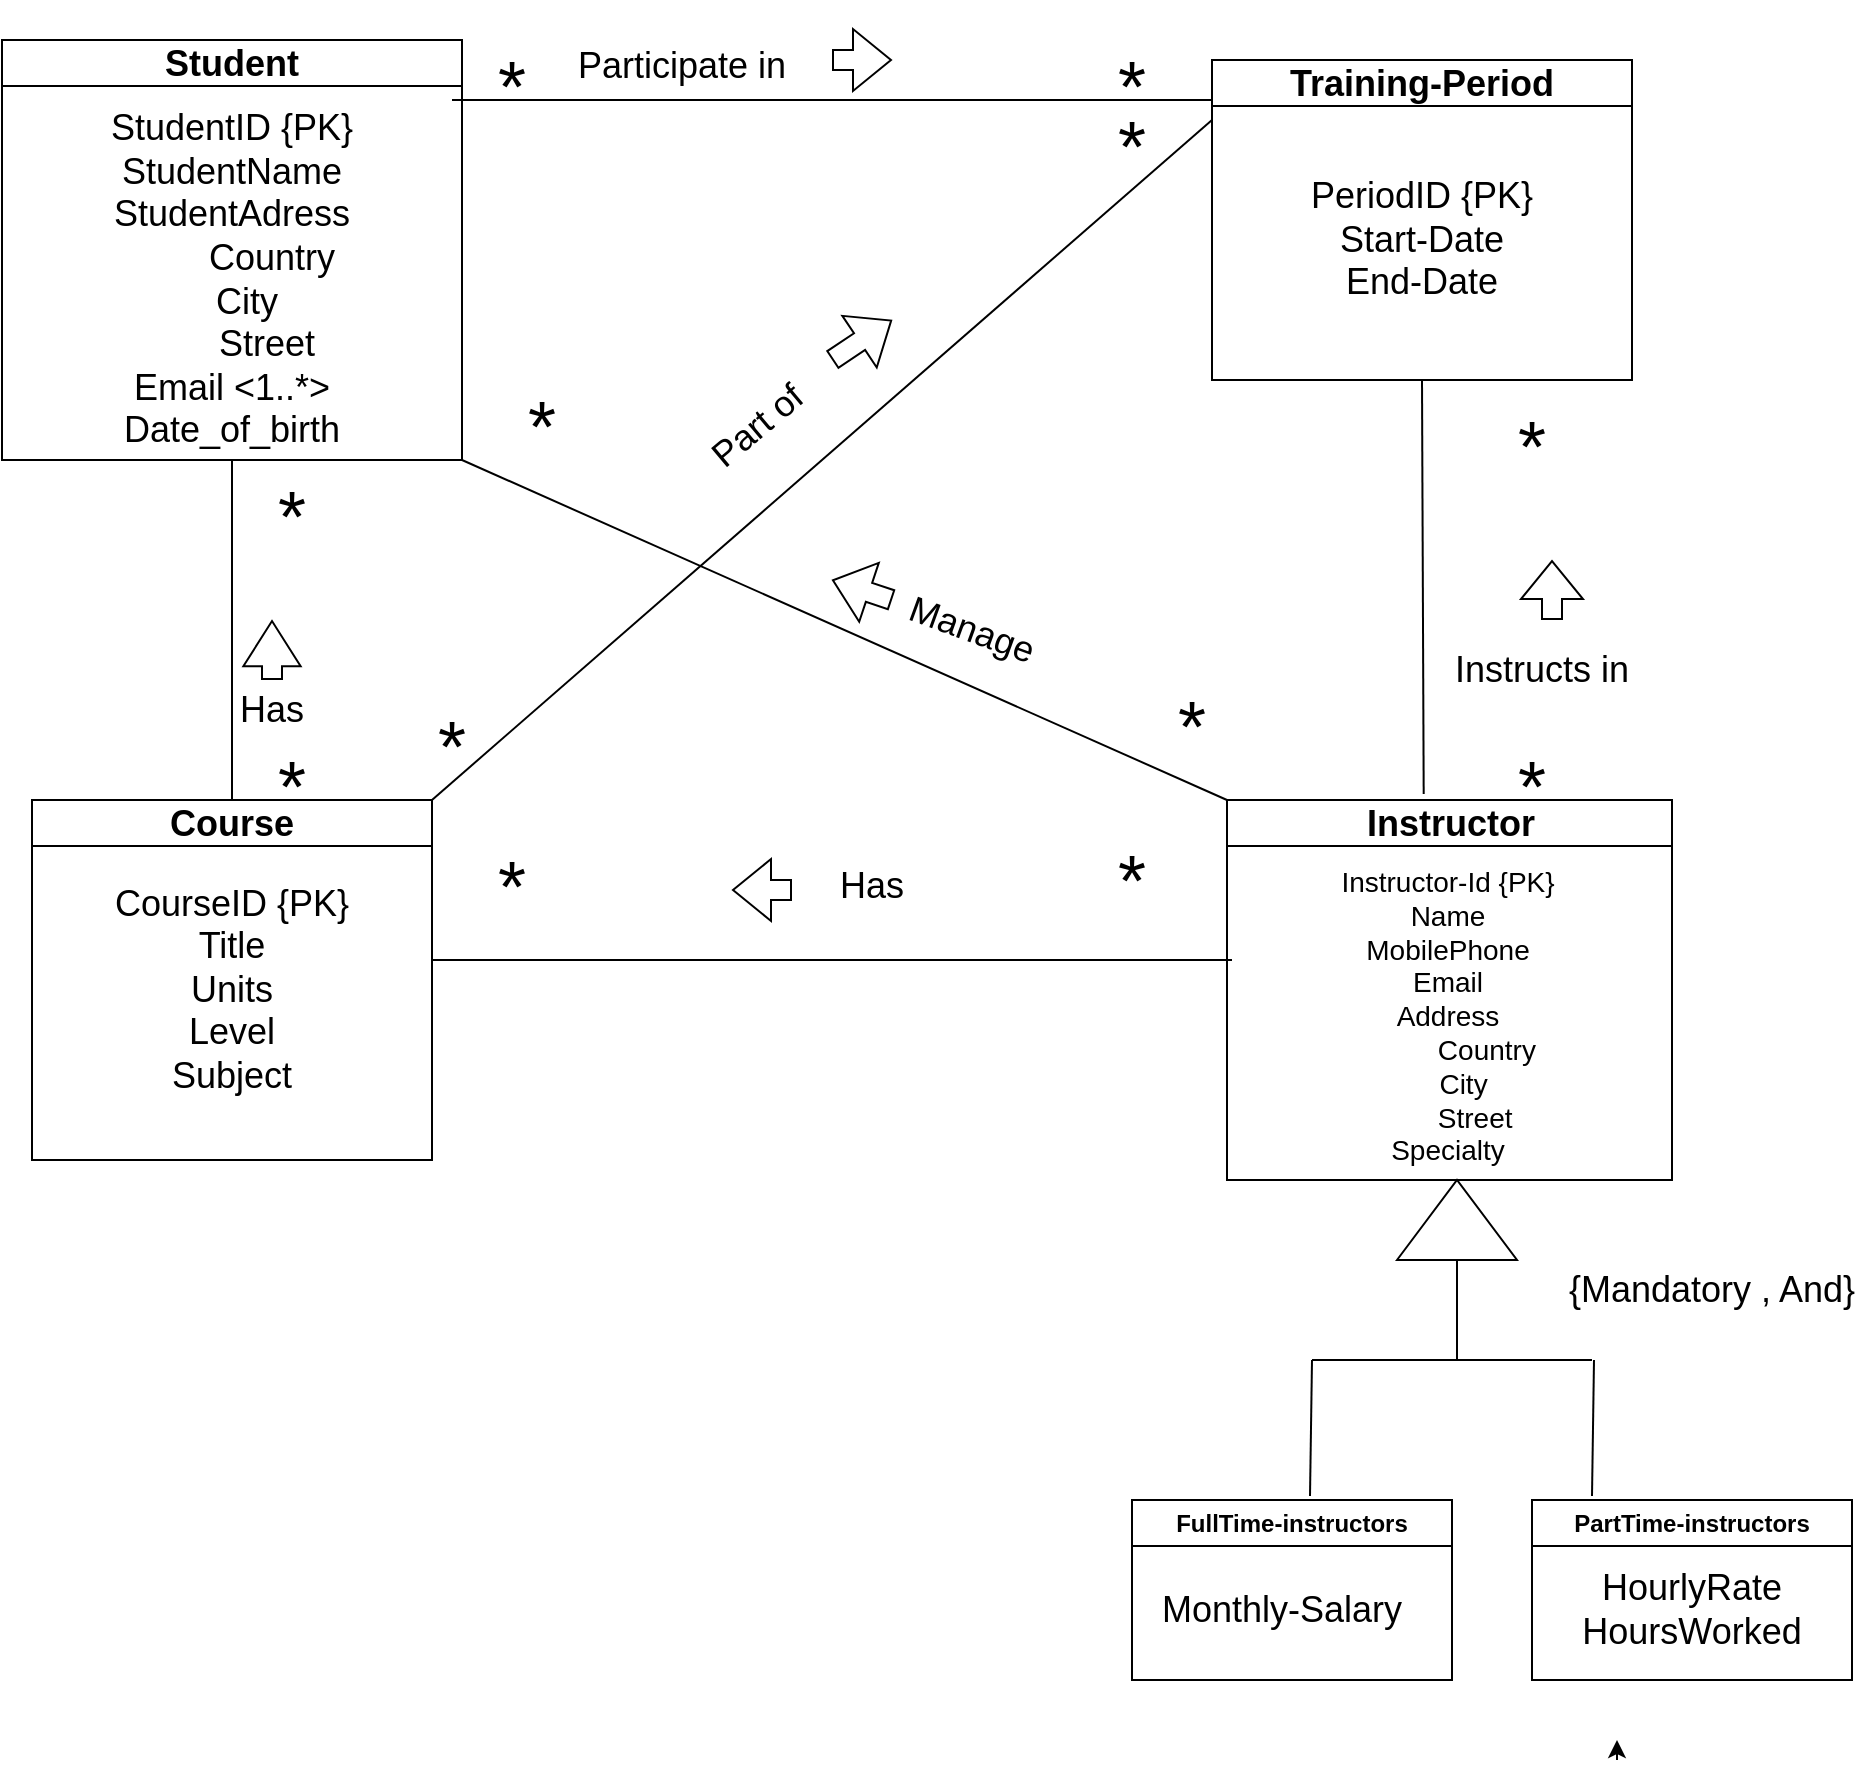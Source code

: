<mxfile version="22.1.7" type="github">
  <diagram name="Page-1" id="XBS1e0gE74p3TgdVKRU-">
    <mxGraphModel dx="2370" dy="1902" grid="1" gridSize="10" guides="1" tooltips="1" connect="1" arrows="1" fold="1" page="1" pageScale="1" pageWidth="850" pageHeight="1100" math="0" shadow="0">
      <root>
        <mxCell id="0" />
        <mxCell id="1" parent="0" />
        <mxCell id="N7wMIVFWoXXr4h1JqkPB-3" value="&lt;font style=&quot;font-size: 18px;&quot;&gt;Course&lt;/font&gt;" style="swimlane;whiteSpace=wrap;html=1;startSize=23;" vertex="1" parent="1">
          <mxGeometry x="-300" y="-600" width="200" height="180" as="geometry" />
        </mxCell>
        <mxCell id="N7wMIVFWoXXr4h1JqkPB-4" value="&lt;font style=&quot;font-size: 18px;&quot;&gt;CourseID {PK}&lt;br&gt;Title&lt;br&gt;Units&lt;br&gt;Level&lt;br&gt;Subject&lt;/font&gt;" style="text;html=1;strokeColor=none;fillColor=none;align=center;verticalAlign=middle;whiteSpace=wrap;rounded=0;" vertex="1" parent="N7wMIVFWoXXr4h1JqkPB-3">
          <mxGeometry x="10" y="40" width="180" height="110" as="geometry" />
        </mxCell>
        <mxCell id="N7wMIVFWoXXr4h1JqkPB-5" value="&lt;font style=&quot;font-size: 18px;&quot;&gt;Student&lt;/font&gt;" style="swimlane;whiteSpace=wrap;html=1;" vertex="1" parent="1">
          <mxGeometry x="-315" y="-980" width="230" height="210" as="geometry" />
        </mxCell>
        <mxCell id="N7wMIVFWoXXr4h1JqkPB-6" value="&lt;font style=&quot;font-size: 18px;&quot;&gt;StudentID {PK}&lt;br&gt;StudentName&lt;br&gt;StudentAdress&lt;br&gt;&amp;nbsp; &amp;nbsp; &amp;nbsp; &amp;nbsp; Country&lt;br&gt;&amp;nbsp; &amp;nbsp;City&lt;br&gt;&amp;nbsp; &amp;nbsp; &amp;nbsp; &amp;nbsp;Street&lt;br&gt;Email &amp;lt;1..*&amp;gt;&lt;br&gt;Date_of_birth&lt;/font&gt;" style="text;html=1;strokeColor=none;fillColor=none;align=center;verticalAlign=middle;whiteSpace=wrap;rounded=0;" vertex="1" parent="N7wMIVFWoXXr4h1JqkPB-5">
          <mxGeometry y="30" width="230" height="180" as="geometry" />
        </mxCell>
        <mxCell id="N7wMIVFWoXXr4h1JqkPB-7" value="&lt;font style=&quot;font-size: 18px;&quot;&gt;Training-Period&lt;/font&gt;" style="swimlane;whiteSpace=wrap;html=1;startSize=23;" vertex="1" parent="1">
          <mxGeometry x="290" y="-970" width="210" height="160" as="geometry" />
        </mxCell>
        <mxCell id="N7wMIVFWoXXr4h1JqkPB-8" value="&lt;font style=&quot;font-size: 18px;&quot;&gt;PeriodID {PK}&lt;br&gt;Start-Date&lt;br&gt;End-Date&lt;/font&gt;" style="text;html=1;strokeColor=none;fillColor=none;align=center;verticalAlign=middle;whiteSpace=wrap;rounded=0;" vertex="1" parent="N7wMIVFWoXXr4h1JqkPB-7">
          <mxGeometry y="20" width="210" height="140" as="geometry" />
        </mxCell>
        <mxCell id="N7wMIVFWoXXr4h1JqkPB-26" value="" style="triangle;whiteSpace=wrap;html=1;direction=north;" vertex="1" parent="1">
          <mxGeometry x="382.5" y="-410" width="60" height="40" as="geometry" />
        </mxCell>
        <mxCell id="N7wMIVFWoXXr4h1JqkPB-27" value="" style="endArrow=none;html=1;rounded=0;" edge="1" parent="1">
          <mxGeometry width="50" height="50" relative="1" as="geometry">
            <mxPoint x="412.5" y="-320" as="sourcePoint" />
            <mxPoint x="412.5" y="-370" as="targetPoint" />
            <Array as="points">
              <mxPoint x="412.5" y="-350" />
            </Array>
          </mxGeometry>
        </mxCell>
        <mxCell id="N7wMIVFWoXXr4h1JqkPB-33" style="edgeStyle=orthogonalEdgeStyle;rounded=0;orthogonalLoop=1;jettySize=auto;html=1;exitX=0;exitY=0.5;exitDx=0;exitDy=0;" edge="1" parent="1">
          <mxGeometry relative="1" as="geometry">
            <mxPoint x="492.5" y="-130" as="targetPoint" />
            <mxPoint x="492.5" y="-120" as="sourcePoint" />
          </mxGeometry>
        </mxCell>
        <mxCell id="N7wMIVFWoXXr4h1JqkPB-35" value="FullTime-instructors" style="swimlane;whiteSpace=wrap;html=1;startSize=23;" vertex="1" parent="1">
          <mxGeometry x="250" y="-250" width="160" height="90" as="geometry" />
        </mxCell>
        <mxCell id="N7wMIVFWoXXr4h1JqkPB-36" value="&lt;font style=&quot;font-size: 18px;&quot;&gt;Monthly-Salary&lt;/font&gt;" style="text;html=1;strokeColor=none;fillColor=none;align=center;verticalAlign=middle;whiteSpace=wrap;rounded=0;" vertex="1" parent="N7wMIVFWoXXr4h1JqkPB-35">
          <mxGeometry y="30" width="150" height="50" as="geometry" />
        </mxCell>
        <mxCell id="N7wMIVFWoXXr4h1JqkPB-38" value="PartTime-instructors" style="swimlane;whiteSpace=wrap;html=1;" vertex="1" parent="1">
          <mxGeometry x="450" y="-250" width="160" height="90" as="geometry" />
        </mxCell>
        <mxCell id="N7wMIVFWoXXr4h1JqkPB-39" value="&lt;font style=&quot;font-size: 18px;&quot;&gt;HourlyRate&lt;br&gt;HoursWorked&lt;/font&gt;" style="text;html=1;strokeColor=none;fillColor=none;align=center;verticalAlign=middle;whiteSpace=wrap;rounded=0;" vertex="1" parent="N7wMIVFWoXXr4h1JqkPB-38">
          <mxGeometry y="30" width="160" height="50" as="geometry" />
        </mxCell>
        <mxCell id="N7wMIVFWoXXr4h1JqkPB-40" value="&lt;font style=&quot;font-size: 18px;&quot;&gt;{Mandatory , And}&lt;/font&gt;" style="text;html=1;strokeColor=none;fillColor=none;align=center;verticalAlign=middle;whiteSpace=wrap;rounded=0;" vertex="1" parent="1">
          <mxGeometry x="460" y="-370" width="160" height="30" as="geometry" />
        </mxCell>
        <mxCell id="N7wMIVFWoXXr4h1JqkPB-41" value="&lt;font style=&quot;font-size: 18px;&quot;&gt;Instructor&lt;/font&gt;" style="swimlane;whiteSpace=wrap;html=1;startSize=23;" vertex="1" parent="1">
          <mxGeometry x="297.5" y="-600" width="222.5" height="190" as="geometry" />
        </mxCell>
        <mxCell id="N7wMIVFWoXXr4h1JqkPB-42" value="&lt;font style=&quot;font-size: 14px;&quot;&gt;Instructor-Id {PK}&lt;br&gt;Name&lt;br&gt;MobilePhone&lt;br&gt;Email&lt;br&gt;Address&lt;br&gt;&amp;nbsp; &amp;nbsp; &amp;nbsp; &amp;nbsp; &amp;nbsp; Country&lt;br&gt;&amp;nbsp; &amp;nbsp; City&lt;br&gt;&amp;nbsp; &amp;nbsp; &amp;nbsp; &amp;nbsp;Street&lt;br&gt;Specialty&lt;/font&gt;" style="text;html=1;strokeColor=none;fillColor=none;align=center;verticalAlign=middle;whiteSpace=wrap;rounded=0;" vertex="1" parent="N7wMIVFWoXXr4h1JqkPB-41">
          <mxGeometry x="10" y="25" width="200" height="165" as="geometry" />
        </mxCell>
        <mxCell id="N7wMIVFWoXXr4h1JqkPB-45" value="" style="endArrow=none;html=1;rounded=0;" edge="1" parent="1">
          <mxGeometry width="50" height="50" relative="1" as="geometry">
            <mxPoint x="-100" y="-520" as="sourcePoint" />
            <mxPoint x="300" y="-520" as="targetPoint" />
          </mxGeometry>
        </mxCell>
        <mxCell id="N7wMIVFWoXXr4h1JqkPB-46" value="&lt;font style=&quot;font-size: 36px;&quot;&gt;*&lt;/font&gt;" style="text;html=1;strokeColor=none;fillColor=none;align=center;verticalAlign=middle;whiteSpace=wrap;rounded=0;" vertex="1" parent="1">
          <mxGeometry x="-100" y="-580" width="80" height="45" as="geometry" />
        </mxCell>
        <mxCell id="N7wMIVFWoXXr4h1JqkPB-47" value="&lt;font style=&quot;font-size: 36px;&quot;&gt;*&lt;/font&gt;" style="text;html=1;strokeColor=none;fillColor=none;align=center;verticalAlign=middle;whiteSpace=wrap;rounded=0;" vertex="1" parent="1">
          <mxGeometry x="210" y="-580" width="80" height="40" as="geometry" />
        </mxCell>
        <mxCell id="N7wMIVFWoXXr4h1JqkPB-49" value="&lt;font style=&quot;font-size: 18px;&quot;&gt;Has&lt;/font&gt;" style="text;html=1;strokeColor=none;fillColor=none;align=center;verticalAlign=middle;whiteSpace=wrap;rounded=0;" vertex="1" parent="1">
          <mxGeometry x="90" y="-572.5" width="60" height="30" as="geometry" />
        </mxCell>
        <mxCell id="N7wMIVFWoXXr4h1JqkPB-52" value="" style="endArrow=none;html=1;rounded=0;entryX=1;entryY=1;entryDx=0;entryDy=0;exitX=0;exitY=0;exitDx=0;exitDy=0;" edge="1" parent="1" source="N7wMIVFWoXXr4h1JqkPB-41" target="N7wMIVFWoXXr4h1JqkPB-6">
          <mxGeometry width="50" height="50" relative="1" as="geometry">
            <mxPoint x="320" y="-690" as="sourcePoint" />
            <mxPoint x="370" y="-740" as="targetPoint" />
          </mxGeometry>
        </mxCell>
        <mxCell id="N7wMIVFWoXXr4h1JqkPB-53" value="&lt;font style=&quot;font-size: 36px;&quot;&gt;*&lt;/font&gt;" style="text;html=1;strokeColor=none;fillColor=none;align=center;verticalAlign=middle;whiteSpace=wrap;rounded=0;" vertex="1" parent="1">
          <mxGeometry x="-85" y="-810" width="80" height="45" as="geometry" />
        </mxCell>
        <mxCell id="N7wMIVFWoXXr4h1JqkPB-54" value="&lt;font style=&quot;font-size: 36px;&quot;&gt;*&lt;/font&gt;" style="text;html=1;strokeColor=none;fillColor=none;align=center;verticalAlign=middle;whiteSpace=wrap;rounded=0;" vertex="1" parent="1">
          <mxGeometry x="240" y="-660" width="80" height="45" as="geometry" />
        </mxCell>
        <mxCell id="N7wMIVFWoXXr4h1JqkPB-55" value="&lt;font style=&quot;font-size: 18px;&quot;&gt;Manage&lt;/font&gt;" style="text;html=1;strokeColor=none;fillColor=none;align=center;verticalAlign=middle;whiteSpace=wrap;rounded=0;rotation=20;" vertex="1" parent="1">
          <mxGeometry x="140" y="-700" width="60" height="30" as="geometry" />
        </mxCell>
        <mxCell id="N7wMIVFWoXXr4h1JqkPB-67" value="" style="shape=flexArrow;endArrow=classic;html=1;rounded=0;" edge="1" parent="1">
          <mxGeometry width="50" height="50" relative="1" as="geometry">
            <mxPoint x="80" y="-555" as="sourcePoint" />
            <mxPoint x="50" y="-555" as="targetPoint" />
          </mxGeometry>
        </mxCell>
        <mxCell id="N7wMIVFWoXXr4h1JqkPB-71" value="" style="shape=flexArrow;endArrow=classic;html=1;rounded=0;" edge="1" parent="1">
          <mxGeometry width="50" height="50" relative="1" as="geometry">
            <mxPoint x="130" y="-700" as="sourcePoint" />
            <mxPoint x="100" y="-710" as="targetPoint" />
          </mxGeometry>
        </mxCell>
        <mxCell id="N7wMIVFWoXXr4h1JqkPB-72" value="" style="endArrow=none;html=1;rounded=0;entryX=0.5;entryY=1;entryDx=0;entryDy=0;exitX=0.5;exitY=0;exitDx=0;exitDy=0;" edge="1" parent="1" source="N7wMIVFWoXXr4h1JqkPB-3" target="N7wMIVFWoXXr4h1JqkPB-6">
          <mxGeometry width="50" height="50" relative="1" as="geometry">
            <mxPoint x="-250" y="-630" as="sourcePoint" />
            <mxPoint x="-200" y="-680" as="targetPoint" />
          </mxGeometry>
        </mxCell>
        <mxCell id="N7wMIVFWoXXr4h1JqkPB-73" value="&lt;font style=&quot;font-size: 36px;&quot;&gt;*&lt;/font&gt;" style="text;html=1;strokeColor=none;fillColor=none;align=center;verticalAlign=middle;whiteSpace=wrap;rounded=0;" vertex="1" parent="1">
          <mxGeometry x="-210" y="-765" width="80" height="45" as="geometry" />
        </mxCell>
        <mxCell id="N7wMIVFWoXXr4h1JqkPB-74" value="&lt;font style=&quot;font-size: 36px;&quot;&gt;*&lt;/font&gt;" style="text;html=1;strokeColor=none;fillColor=none;align=center;verticalAlign=middle;whiteSpace=wrap;rounded=0;" vertex="1" parent="1">
          <mxGeometry x="-210" y="-630" width="80" height="45" as="geometry" />
        </mxCell>
        <mxCell id="N7wMIVFWoXXr4h1JqkPB-75" value="&lt;font style=&quot;font-size: 18px;&quot;&gt;Has&lt;/font&gt;" style="text;html=1;strokeColor=none;fillColor=none;align=center;verticalAlign=middle;whiteSpace=wrap;rounded=0;" vertex="1" parent="1">
          <mxGeometry x="-210" y="-660" width="60" height="30" as="geometry" />
        </mxCell>
        <mxCell id="N7wMIVFWoXXr4h1JqkPB-76" value="" style="shape=flexArrow;endArrow=classic;html=1;rounded=0;endWidth=17.647;endSize=7.224;" edge="1" parent="1">
          <mxGeometry width="50" height="50" relative="1" as="geometry">
            <mxPoint x="-180" y="-660" as="sourcePoint" />
            <mxPoint x="-180" y="-690" as="targetPoint" />
          </mxGeometry>
        </mxCell>
        <mxCell id="N7wMIVFWoXXr4h1JqkPB-80" value="" style="endArrow=none;html=1;rounded=0;entryX=0.5;entryY=1;entryDx=0;entryDy=0;exitX=0.442;exitY=-0.016;exitDx=0;exitDy=0;exitPerimeter=0;" edge="1" parent="1" source="N7wMIVFWoXXr4h1JqkPB-41" target="N7wMIVFWoXXr4h1JqkPB-8">
          <mxGeometry width="50" height="50" relative="1" as="geometry">
            <mxPoint x="395" y="-610" as="sourcePoint" />
            <mxPoint x="430" y="-730" as="targetPoint" />
          </mxGeometry>
        </mxCell>
        <mxCell id="N7wMIVFWoXXr4h1JqkPB-81" value="&lt;font style=&quot;font-size: 36px;&quot;&gt;*&lt;/font&gt;" style="text;html=1;strokeColor=none;fillColor=none;align=center;verticalAlign=middle;whiteSpace=wrap;rounded=0;" vertex="1" parent="1">
          <mxGeometry x="410" y="-800" width="80" height="45" as="geometry" />
        </mxCell>
        <mxCell id="N7wMIVFWoXXr4h1JqkPB-82" value="&lt;font style=&quot;font-size: 36px;&quot;&gt;*&lt;/font&gt;" style="text;html=1;strokeColor=none;fillColor=none;align=center;verticalAlign=middle;whiteSpace=wrap;rounded=0;" vertex="1" parent="1">
          <mxGeometry x="410" y="-630" width="80" height="45" as="geometry" />
        </mxCell>
        <mxCell id="N7wMIVFWoXXr4h1JqkPB-83" value="&lt;font style=&quot;font-size: 18px;&quot;&gt;Instructs in&lt;/font&gt;" style="text;html=1;strokeColor=none;fillColor=none;align=center;verticalAlign=middle;whiteSpace=wrap;rounded=0;" vertex="1" parent="1">
          <mxGeometry x="410" y="-680" width="90" height="30" as="geometry" />
        </mxCell>
        <mxCell id="N7wMIVFWoXXr4h1JqkPB-85" value="" style="shape=flexArrow;endArrow=classic;html=1;rounded=0;" edge="1" parent="1">
          <mxGeometry width="50" height="50" relative="1" as="geometry">
            <mxPoint x="460" y="-690" as="sourcePoint" />
            <mxPoint x="460" y="-720" as="targetPoint" />
          </mxGeometry>
        </mxCell>
        <mxCell id="N7wMIVFWoXXr4h1JqkPB-86" value="" style="endArrow=none;html=1;rounded=0;exitX=1;exitY=0;exitDx=0;exitDy=0;" edge="1" parent="1" source="N7wMIVFWoXXr4h1JqkPB-3">
          <mxGeometry width="50" height="50" relative="1" as="geometry">
            <mxPoint x="240" y="-890" as="sourcePoint" />
            <mxPoint x="290" y="-940" as="targetPoint" />
          </mxGeometry>
        </mxCell>
        <mxCell id="N7wMIVFWoXXr4h1JqkPB-87" value="&lt;font style=&quot;font-size: 36px;&quot;&gt;*&lt;/font&gt;" style="text;html=1;strokeColor=none;fillColor=none;align=center;verticalAlign=middle;whiteSpace=wrap;rounded=0;" vertex="1" parent="1">
          <mxGeometry x="210" y="-950" width="80" height="45" as="geometry" />
        </mxCell>
        <mxCell id="N7wMIVFWoXXr4h1JqkPB-88" value="&lt;font style=&quot;font-size: 36px;&quot;&gt;*&lt;/font&gt;" style="text;html=1;strokeColor=none;fillColor=none;align=center;verticalAlign=middle;whiteSpace=wrap;rounded=0;" vertex="1" parent="1">
          <mxGeometry x="-130" y="-650" width="80" height="45" as="geometry" />
        </mxCell>
        <mxCell id="N7wMIVFWoXXr4h1JqkPB-89" value="&lt;font style=&quot;font-size: 18px;&quot;&gt;Part of&lt;/font&gt;" style="text;html=1;strokeColor=none;fillColor=none;align=center;verticalAlign=middle;whiteSpace=wrap;rounded=0;rotation=-40;" vertex="1" parent="1">
          <mxGeometry x="20" y="-802.5" width="85" height="30" as="geometry" />
        </mxCell>
        <mxCell id="N7wMIVFWoXXr4h1JqkPB-90" value="" style="shape=flexArrow;endArrow=classic;html=1;rounded=0;" edge="1" parent="1">
          <mxGeometry width="50" height="50" relative="1" as="geometry">
            <mxPoint x="100" y="-820" as="sourcePoint" />
            <mxPoint x="130" y="-840" as="targetPoint" />
          </mxGeometry>
        </mxCell>
        <mxCell id="N7wMIVFWoXXr4h1JqkPB-91" value="" style="endArrow=none;html=1;rounded=0;entryX=0;entryY=0;entryDx=0;entryDy=0;" edge="1" parent="1" target="N7wMIVFWoXXr4h1JqkPB-8">
          <mxGeometry width="50" height="50" relative="1" as="geometry">
            <mxPoint x="-90" y="-950" as="sourcePoint" />
            <mxPoint x="-40" y="-1000" as="targetPoint" />
          </mxGeometry>
        </mxCell>
        <mxCell id="N7wMIVFWoXXr4h1JqkPB-92" value="&lt;font style=&quot;font-size: 36px;&quot;&gt;*&lt;/font&gt;" style="text;html=1;strokeColor=none;fillColor=none;align=center;verticalAlign=middle;whiteSpace=wrap;rounded=0;" vertex="1" parent="1">
          <mxGeometry x="-100" y="-980" width="80" height="45" as="geometry" />
        </mxCell>
        <mxCell id="N7wMIVFWoXXr4h1JqkPB-93" value="&lt;font style=&quot;font-size: 36px;&quot;&gt;*&lt;/font&gt;" style="text;html=1;strokeColor=none;fillColor=none;align=center;verticalAlign=middle;whiteSpace=wrap;rounded=0;" vertex="1" parent="1">
          <mxGeometry x="210" y="-980" width="80" height="45" as="geometry" />
        </mxCell>
        <mxCell id="N7wMIVFWoXXr4h1JqkPB-94" value="&lt;br&gt;&lt;font style=&quot;font-size: 18px;&quot;&gt;Participate in&lt;/font&gt;" style="text;html=1;strokeColor=none;fillColor=none;align=center;verticalAlign=middle;whiteSpace=wrap;rounded=0;" vertex="1" parent="1">
          <mxGeometry x="-30" y="-1000" width="110" height="51" as="geometry" />
        </mxCell>
        <mxCell id="N7wMIVFWoXXr4h1JqkPB-95" value="" style="shape=flexArrow;endArrow=classic;html=1;rounded=0;" edge="1" parent="1">
          <mxGeometry width="50" height="50" relative="1" as="geometry">
            <mxPoint x="100" y="-970" as="sourcePoint" />
            <mxPoint x="130" y="-970" as="targetPoint" />
          </mxGeometry>
        </mxCell>
        <mxCell id="N7wMIVFWoXXr4h1JqkPB-96" value="" style="endArrow=none;html=1;rounded=0;" edge="1" parent="1">
          <mxGeometry width="50" height="50" relative="1" as="geometry">
            <mxPoint x="340" y="-320" as="sourcePoint" />
            <mxPoint x="410" y="-320" as="targetPoint" />
          </mxGeometry>
        </mxCell>
        <mxCell id="N7wMIVFWoXXr4h1JqkPB-97" value="" style="endArrow=none;html=1;rounded=0;" edge="1" parent="1">
          <mxGeometry width="50" height="50" relative="1" as="geometry">
            <mxPoint x="339" y="-252" as="sourcePoint" />
            <mxPoint x="340" y="-320" as="targetPoint" />
          </mxGeometry>
        </mxCell>
        <mxCell id="N7wMIVFWoXXr4h1JqkPB-98" value="" style="endArrow=none;html=1;rounded=0;" edge="1" parent="1">
          <mxGeometry width="50" height="50" relative="1" as="geometry">
            <mxPoint x="410" y="-320" as="sourcePoint" />
            <mxPoint x="480" y="-320" as="targetPoint" />
          </mxGeometry>
        </mxCell>
        <mxCell id="N7wMIVFWoXXr4h1JqkPB-99" value="" style="endArrow=none;html=1;rounded=0;" edge="1" parent="1">
          <mxGeometry width="50" height="50" relative="1" as="geometry">
            <mxPoint x="480" y="-252" as="sourcePoint" />
            <mxPoint x="481" y="-320" as="targetPoint" />
          </mxGeometry>
        </mxCell>
      </root>
    </mxGraphModel>
  </diagram>
</mxfile>
